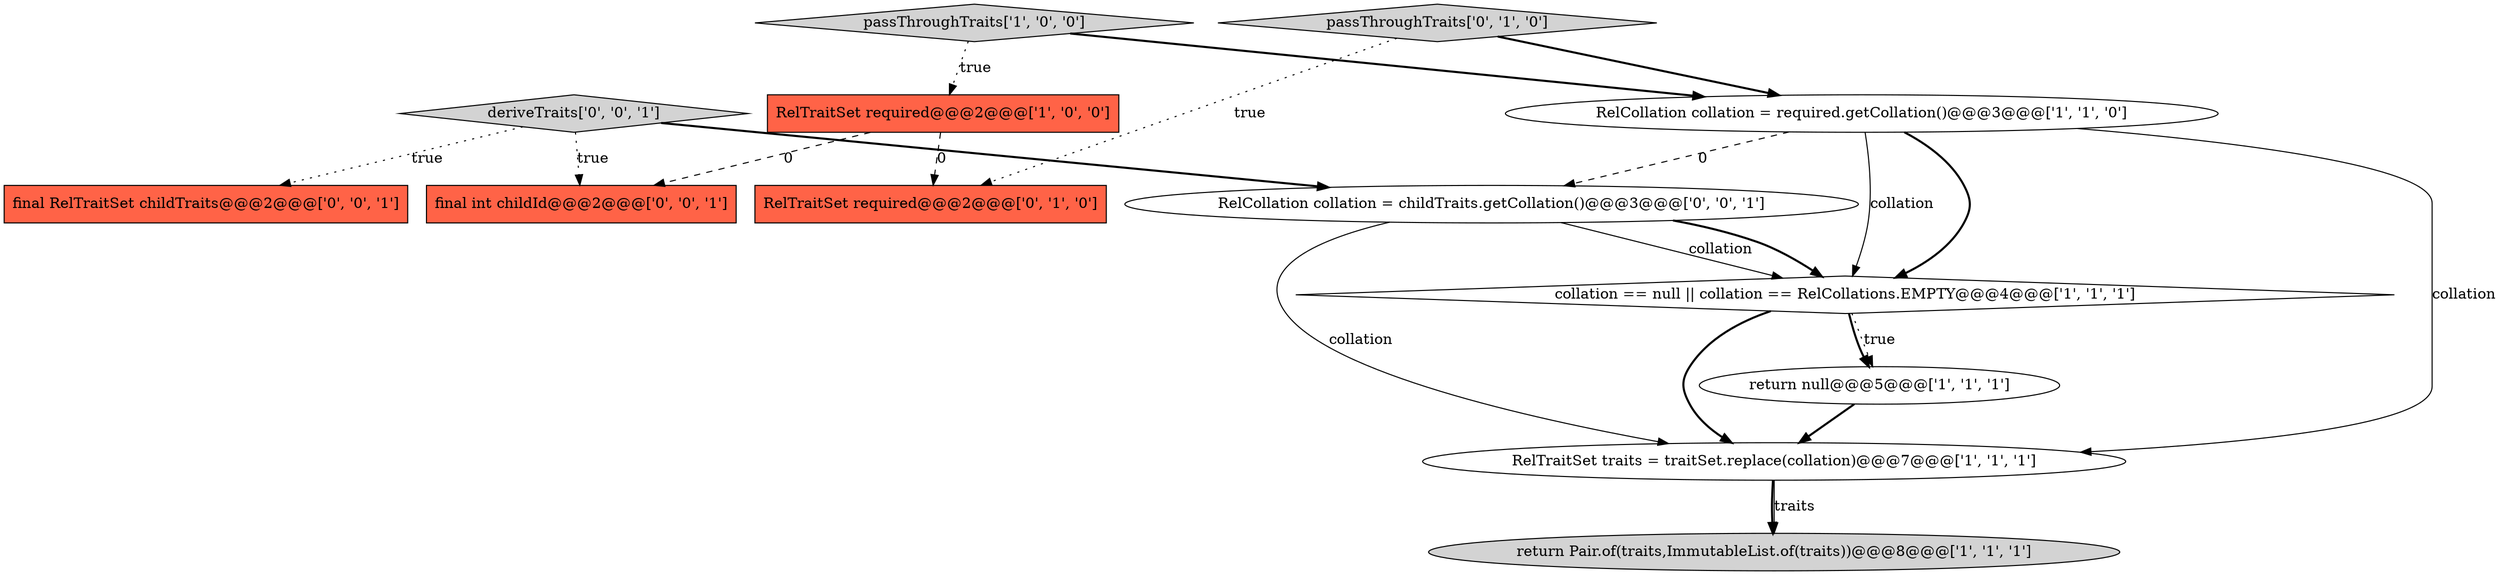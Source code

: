digraph {
6 [style = filled, label = "RelTraitSet traits = traitSet.replace(collation)@@@7@@@['1', '1', '1']", fillcolor = white, shape = ellipse image = "AAA0AAABBB1BBB"];
3 [style = filled, label = "collation == null || collation == RelCollations.EMPTY@@@4@@@['1', '1', '1']", fillcolor = white, shape = diamond image = "AAA0AAABBB1BBB"];
7 [style = filled, label = "RelTraitSet required@@@2@@@['0', '1', '0']", fillcolor = tomato, shape = box image = "AAA1AAABBB2BBB"];
0 [style = filled, label = "return Pair.of(traits,ImmutableList.of(traits))@@@8@@@['1', '1', '1']", fillcolor = lightgray, shape = ellipse image = "AAA0AAABBB1BBB"];
12 [style = filled, label = "RelCollation collation = childTraits.getCollation()@@@3@@@['0', '0', '1']", fillcolor = white, shape = ellipse image = "AAA0AAABBB3BBB"];
2 [style = filled, label = "RelCollation collation = required.getCollation()@@@3@@@['1', '1', '0']", fillcolor = white, shape = ellipse image = "AAA0AAABBB1BBB"];
4 [style = filled, label = "passThroughTraits['1', '0', '0']", fillcolor = lightgray, shape = diamond image = "AAA0AAABBB1BBB"];
10 [style = filled, label = "final int childId@@@2@@@['0', '0', '1']", fillcolor = tomato, shape = box image = "AAA0AAABBB3BBB"];
5 [style = filled, label = "return null@@@5@@@['1', '1', '1']", fillcolor = white, shape = ellipse image = "AAA0AAABBB1BBB"];
9 [style = filled, label = "final RelTraitSet childTraits@@@2@@@['0', '0', '1']", fillcolor = tomato, shape = box image = "AAA0AAABBB3BBB"];
11 [style = filled, label = "deriveTraits['0', '0', '1']", fillcolor = lightgray, shape = diamond image = "AAA0AAABBB3BBB"];
1 [style = filled, label = "RelTraitSet required@@@2@@@['1', '0', '0']", fillcolor = tomato, shape = box image = "AAA1AAABBB1BBB"];
8 [style = filled, label = "passThroughTraits['0', '1', '0']", fillcolor = lightgray, shape = diamond image = "AAA0AAABBB2BBB"];
4->1 [style = dotted, label="true"];
11->10 [style = dotted, label="true"];
2->3 [style = bold, label=""];
8->7 [style = dotted, label="true"];
3->6 [style = bold, label=""];
11->9 [style = dotted, label="true"];
11->12 [style = bold, label=""];
6->0 [style = bold, label=""];
4->2 [style = bold, label=""];
1->10 [style = dashed, label="0"];
6->0 [style = solid, label="traits"];
2->12 [style = dashed, label="0"];
12->3 [style = solid, label="collation"];
3->5 [style = bold, label=""];
3->5 [style = dotted, label="true"];
5->6 [style = bold, label=""];
12->6 [style = solid, label="collation"];
8->2 [style = bold, label=""];
2->3 [style = solid, label="collation"];
12->3 [style = bold, label=""];
2->6 [style = solid, label="collation"];
1->7 [style = dashed, label="0"];
}
